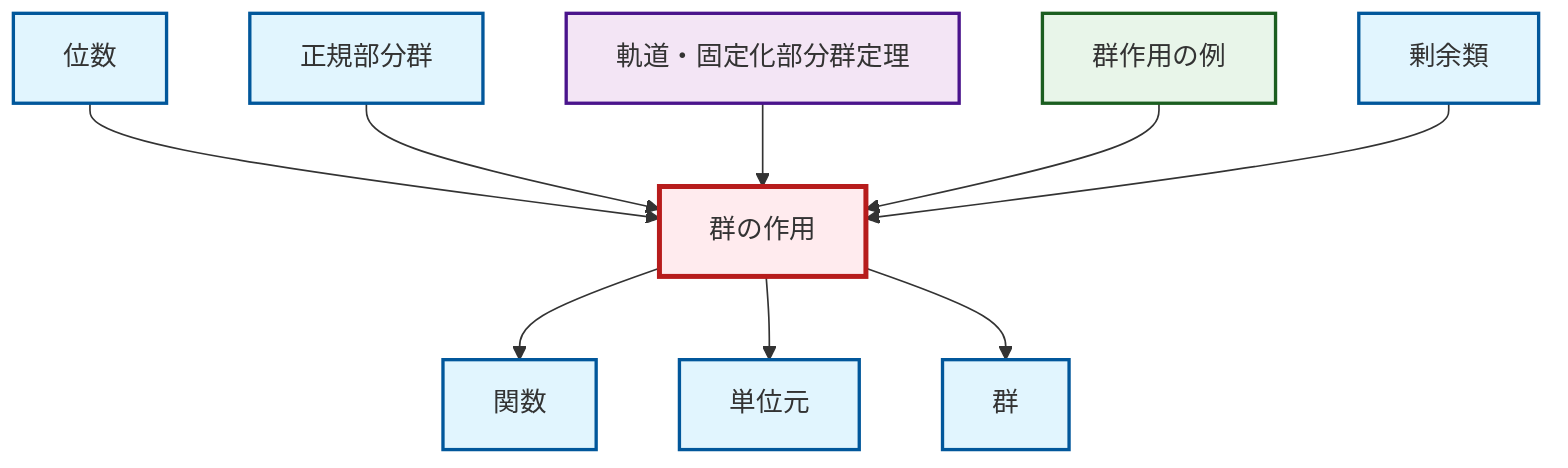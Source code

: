 graph TD
    classDef definition fill:#e1f5fe,stroke:#01579b,stroke-width:2px
    classDef theorem fill:#f3e5f5,stroke:#4a148c,stroke-width:2px
    classDef axiom fill:#fff3e0,stroke:#e65100,stroke-width:2px
    classDef example fill:#e8f5e9,stroke:#1b5e20,stroke-width:2px
    classDef current fill:#ffebee,stroke:#b71c1c,stroke-width:3px
    def-identity-element["単位元"]:::definition
    def-coset["剰余類"]:::definition
    def-normal-subgroup["正規部分群"]:::definition
    def-group["群"]:::definition
    def-function["関数"]:::definition
    thm-orbit-stabilizer["軌道・固定化部分群定理"]:::theorem
    ex-group-action-examples["群作用の例"]:::example
    def-order["位数"]:::definition
    def-group-action["群の作用"]:::definition
    def-order --> def-group-action
    def-group-action --> def-function
    def-group-action --> def-identity-element
    def-normal-subgroup --> def-group-action
    def-group-action --> def-group
    thm-orbit-stabilizer --> def-group-action
    ex-group-action-examples --> def-group-action
    def-coset --> def-group-action
    class def-group-action current